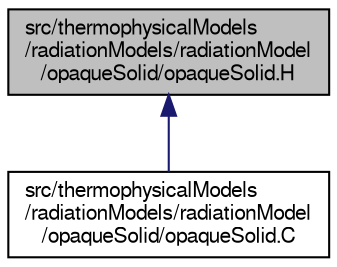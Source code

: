 digraph "src/thermophysicalModels/radiationModels/radiationModel/opaqueSolid/opaqueSolid.H"
{
  bgcolor="transparent";
  edge [fontname="FreeSans",fontsize="10",labelfontname="FreeSans",labelfontsize="10"];
  node [fontname="FreeSans",fontsize="10",shape=record];
  Node147 [label="src/thermophysicalModels\l/radiationModels/radiationModel\l/opaqueSolid/opaqueSolid.H",height=0.2,width=0.4,color="black", fillcolor="grey75", style="filled", fontcolor="black"];
  Node147 -> Node148 [dir="back",color="midnightblue",fontsize="10",style="solid",fontname="FreeSans"];
  Node148 [label="src/thermophysicalModels\l/radiationModels/radiationModel\l/opaqueSolid/opaqueSolid.C",height=0.2,width=0.4,color="black",URL="$a15989.html"];
}
